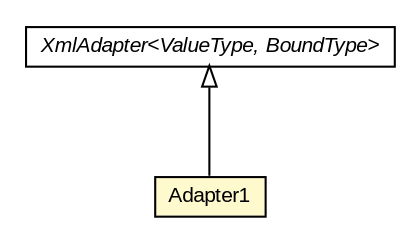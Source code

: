 #!/usr/local/bin/dot
#
# Class diagram 
# Generated by UMLGraph version R5_6-24-gf6e263 (http://www.umlgraph.org/)
#

digraph G {
	edge [fontname="arial",fontsize=10,labelfontname="arial",labelfontsize=10];
	node [fontname="arial",fontsize=10,shape=plaintext];
	nodesep=0.25;
	ranksep=0.5;
	// eu.europa.esig.dss.jaxb.detailedreport.Adapter1
	c155572 [label=<<table title="eu.europa.esig.dss.jaxb.detailedreport.Adapter1" border="0" cellborder="1" cellspacing="0" cellpadding="2" port="p" bgcolor="lemonChiffon" href="./Adapter1.html">
		<tr><td><table border="0" cellspacing="0" cellpadding="1">
<tr><td align="center" balign="center"> Adapter1 </td></tr>
		</table></td></tr>
		</table>>, URL="./Adapter1.html", fontname="arial", fontcolor="black", fontsize=10.0];
	//eu.europa.esig.dss.jaxb.detailedreport.Adapter1 extends javax.xml.bind.annotation.adapters.XmlAdapter<java.lang.String, java.util.Date>
	c156140:p -> c155572:p [dir=back,arrowtail=empty];
	// javax.xml.bind.annotation.adapters.XmlAdapter<ValueType, BoundType>
	c156140 [label=<<table title="javax.xml.bind.annotation.adapters.XmlAdapter" border="0" cellborder="1" cellspacing="0" cellpadding="2" port="p" href="http://java.sun.com/j2se/1.4.2/docs/api/javax/xml/bind/annotation/adapters/XmlAdapter.html">
		<tr><td><table border="0" cellspacing="0" cellpadding="1">
<tr><td align="center" balign="center"><font face="arial italic"> XmlAdapter&lt;ValueType, BoundType&gt; </font></td></tr>
		</table></td></tr>
		</table>>, URL="http://java.sun.com/j2se/1.4.2/docs/api/javax/xml/bind/annotation/adapters/XmlAdapter.html", fontname="arial", fontcolor="black", fontsize=10.0];
}

